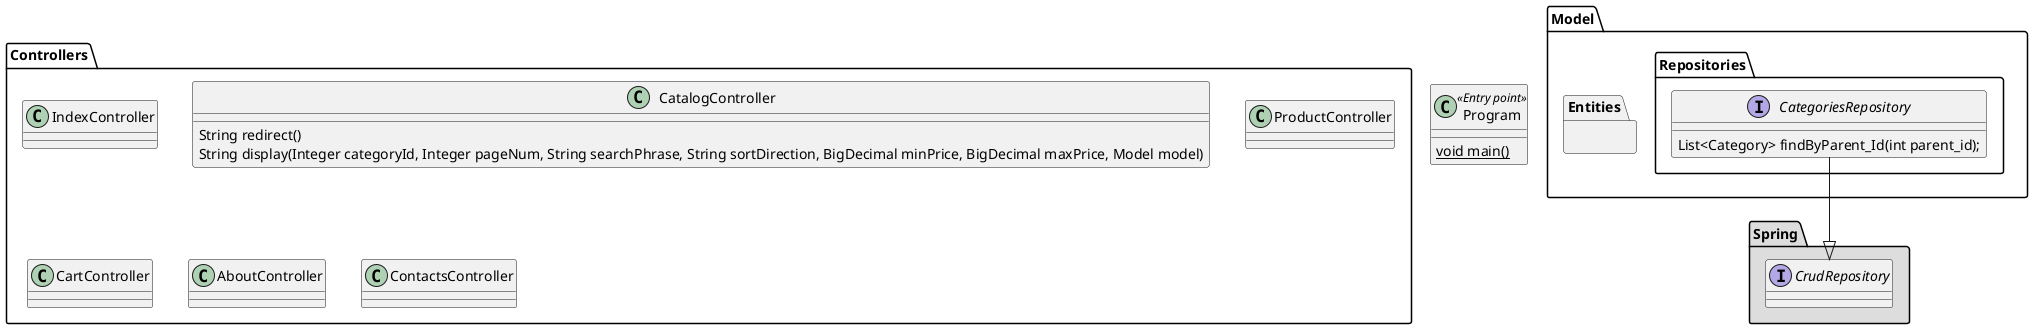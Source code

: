 @startuml

class Program <<Entry point>> {
    {static} void main()
}

package Controllers {
    class IndexController {

    }

    class CatalogController {
        String redirect()
        String display(Integer categoryId, Integer pageNum, String searchPhrase, String sortDirection, BigDecimal minPrice, BigDecimal maxPrice, Model model)
    }

    class ProductController {

    }

    class CartController {

    }

    class AboutController {

    }

    class ContactsController {

    }
}

package Model.Entities {

}

package Model.Repositories {
    interface CategoriesRepository {
        List<Category> findByParent_Id(int parent_id);
    }
}

package Spring #DDD {
    interface CrudRepository
}

CategoriesRepository --|> CrudRepository

@enduml